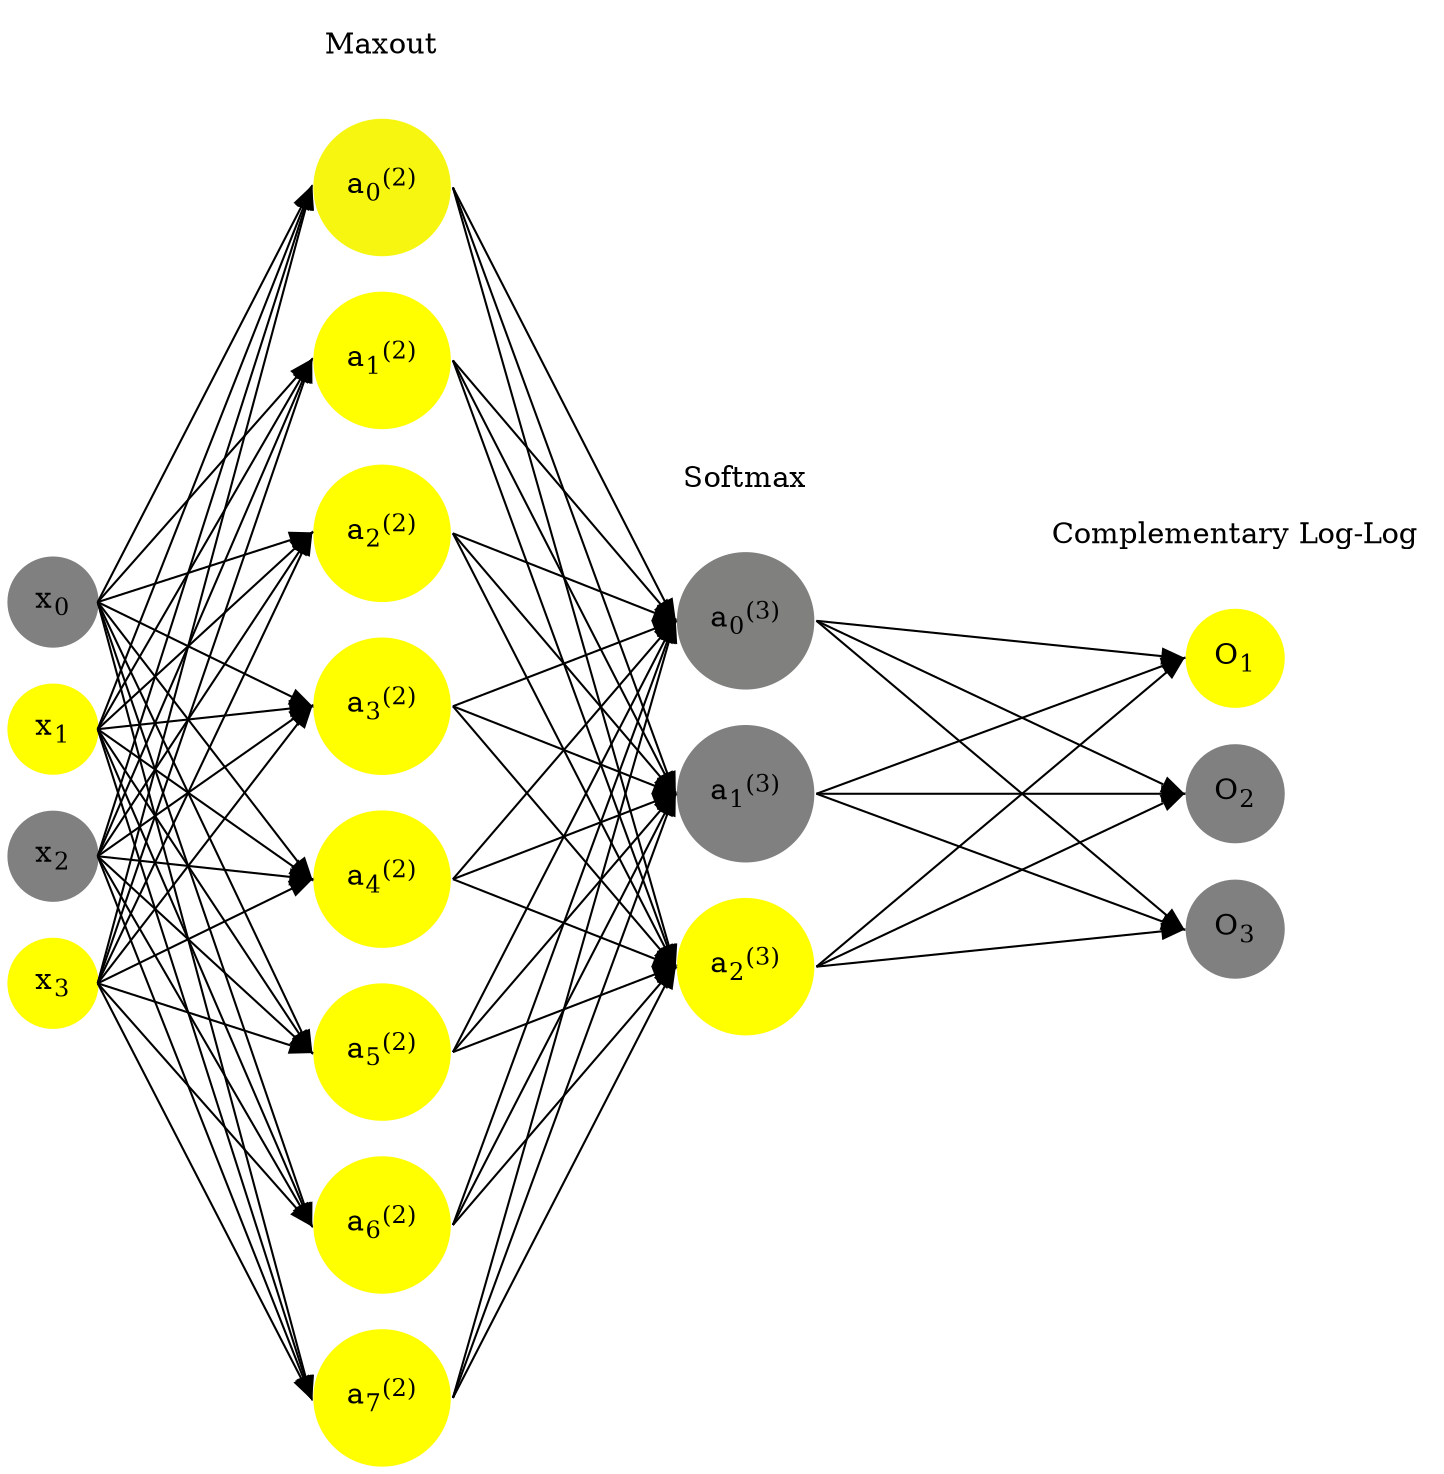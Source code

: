 digraph G {
	rankdir = LR;
	splines=false;
	edge[style=invis];
	ranksep= 1.4;
	{
	node [shape=circle, color="0.1667, 0.0, 0.5", style=filled, fillcolor="0.1667, 0.0, 0.5"];
	x0 [label=<x<sub>0</sub>>];
	}
	{
	node [shape=circle, color="0.1667, 1.0, 1.0", style=filled, fillcolor="0.1667, 1.0, 1.0"];
	x1 [label=<x<sub>1</sub>>];
	}
	{
	node [shape=circle, color="0.1667, 0.0, 0.5", style=filled, fillcolor="0.1667, 0.0, 0.5"];
	x2 [label=<x<sub>2</sub>>];
	}
	{
	node [shape=circle, color="0.1667, 1.0, 1.0", style=filled, fillcolor="0.1667, 1.0, 1.0"];
	x3 [label=<x<sub>3</sub>>];
	}
	{
	node [shape=circle, color="0.1667, 0.928107, 0.964053", style=filled, fillcolor="0.1667, 0.928107, 0.964053"];
	a02 [label=<a<sub>0</sub><sup>(2)</sup>>];
	}
	{
	node [shape=circle, color="0.1667, 9.901005, 5.450502", style=filled, fillcolor="0.1667, 9.901005, 5.450502"];
	a12 [label=<a<sub>1</sub><sup>(2)</sup>>];
	}
	{
	node [shape=circle, color="0.1667, 9.901005, 5.450502", style=filled, fillcolor="0.1667, 9.901005, 5.450502"];
	a22 [label=<a<sub>2</sub><sup>(2)</sup>>];
	}
	{
	node [shape=circle, color="0.1667, 9.901005, 5.450502", style=filled, fillcolor="0.1667, 9.901005, 5.450502"];
	a32 [label=<a<sub>3</sub><sup>(2)</sup>>];
	}
	{
	node [shape=circle, color="0.1667, 9.901005, 5.450502", style=filled, fillcolor="0.1667, 9.901005, 5.450502"];
	a42 [label=<a<sub>4</sub><sup>(2)</sup>>];
	}
	{
	node [shape=circle, color="0.1667, 9.901005, 5.450502", style=filled, fillcolor="0.1667, 9.901005, 5.450502"];
	a52 [label=<a<sub>5</sub><sup>(2)</sup>>];
	}
	{
	node [shape=circle, color="0.1667, 9.901005, 5.450502", style=filled, fillcolor="0.1667, 9.901005, 5.450502"];
	a62 [label=<a<sub>6</sub><sup>(2)</sup>>];
	}
	{
	node [shape=circle, color="0.1667, 9.901005, 5.450502", style=filled, fillcolor="0.1667, 9.901005, 5.450502"];
	a72 [label=<a<sub>7</sub><sup>(2)</sup>>];
	}
	{
	node [shape=circle, color="0.1667, 0.000002, 0.500001", style=filled, fillcolor="0.1667, 0.000002, 0.500001"];
	a03 [label=<a<sub>0</sub><sup>(3)</sup>>];
	}
	{
	node [shape=circle, color="0.1667, 0.000000, 0.500000", style=filled, fillcolor="0.1667, 0.000000, 0.500000"];
	a13 [label=<a<sub>1</sub><sup>(3)</sup>>];
	}
	{
	node [shape=circle, color="0.1667, 0.999998, 0.999999", style=filled, fillcolor="0.1667, 0.999998, 0.999999"];
	a23 [label=<a<sub>2</sub><sup>(3)</sup>>];
	}
	{
	node [shape=circle, color="0.1667, 1.0, 1.0", style=filled, fillcolor="0.1667, 1.0, 1.0"];
	O1 [label=<O<sub>1</sub>>];
	}
	{
	node [shape=circle, color="0.1667, 0.0, 0.5", style=filled, fillcolor="0.1667, 0.0, 0.5"];
	O2 [label=<O<sub>2</sub>>];
	}
	{
	node [shape=circle, color="0.1667, 0.0, 0.5", style=filled, fillcolor="0.1667, 0.0, 0.5"];
	O3 [label=<O<sub>3</sub>>];
	}
	{
	rank=same;
	x0->x1->x2->x3;
	}
	{
	rank=same;
	a02->a12->a22->a32->a42->a52->a62->a72;
	}
	{
	rank=same;
	a03->a13->a23;
	}
	{
	rank=same;
	O1->O2->O3;
	}
	l1 [shape=plaintext,label="Maxout"];
	l1->a02;
	{rank=same; l1;a02};
	l2 [shape=plaintext,label="Softmax"];
	l2->a03;
	{rank=same; l2;a03};
	l3 [shape=plaintext,label="Complementary Log-Log"];
	l3->O1;
	{rank=same; l3;O1};
edge[style=solid, tailport=e, headport=w];
	{x0;x1;x2;x3} -> {a02;a12;a22;a32;a42;a52;a62;a72};
	{a02;a12;a22;a32;a42;a52;a62;a72} -> {a03;a13;a23};
	{a03;a13;a23} -> {O1,O2,O3};
}